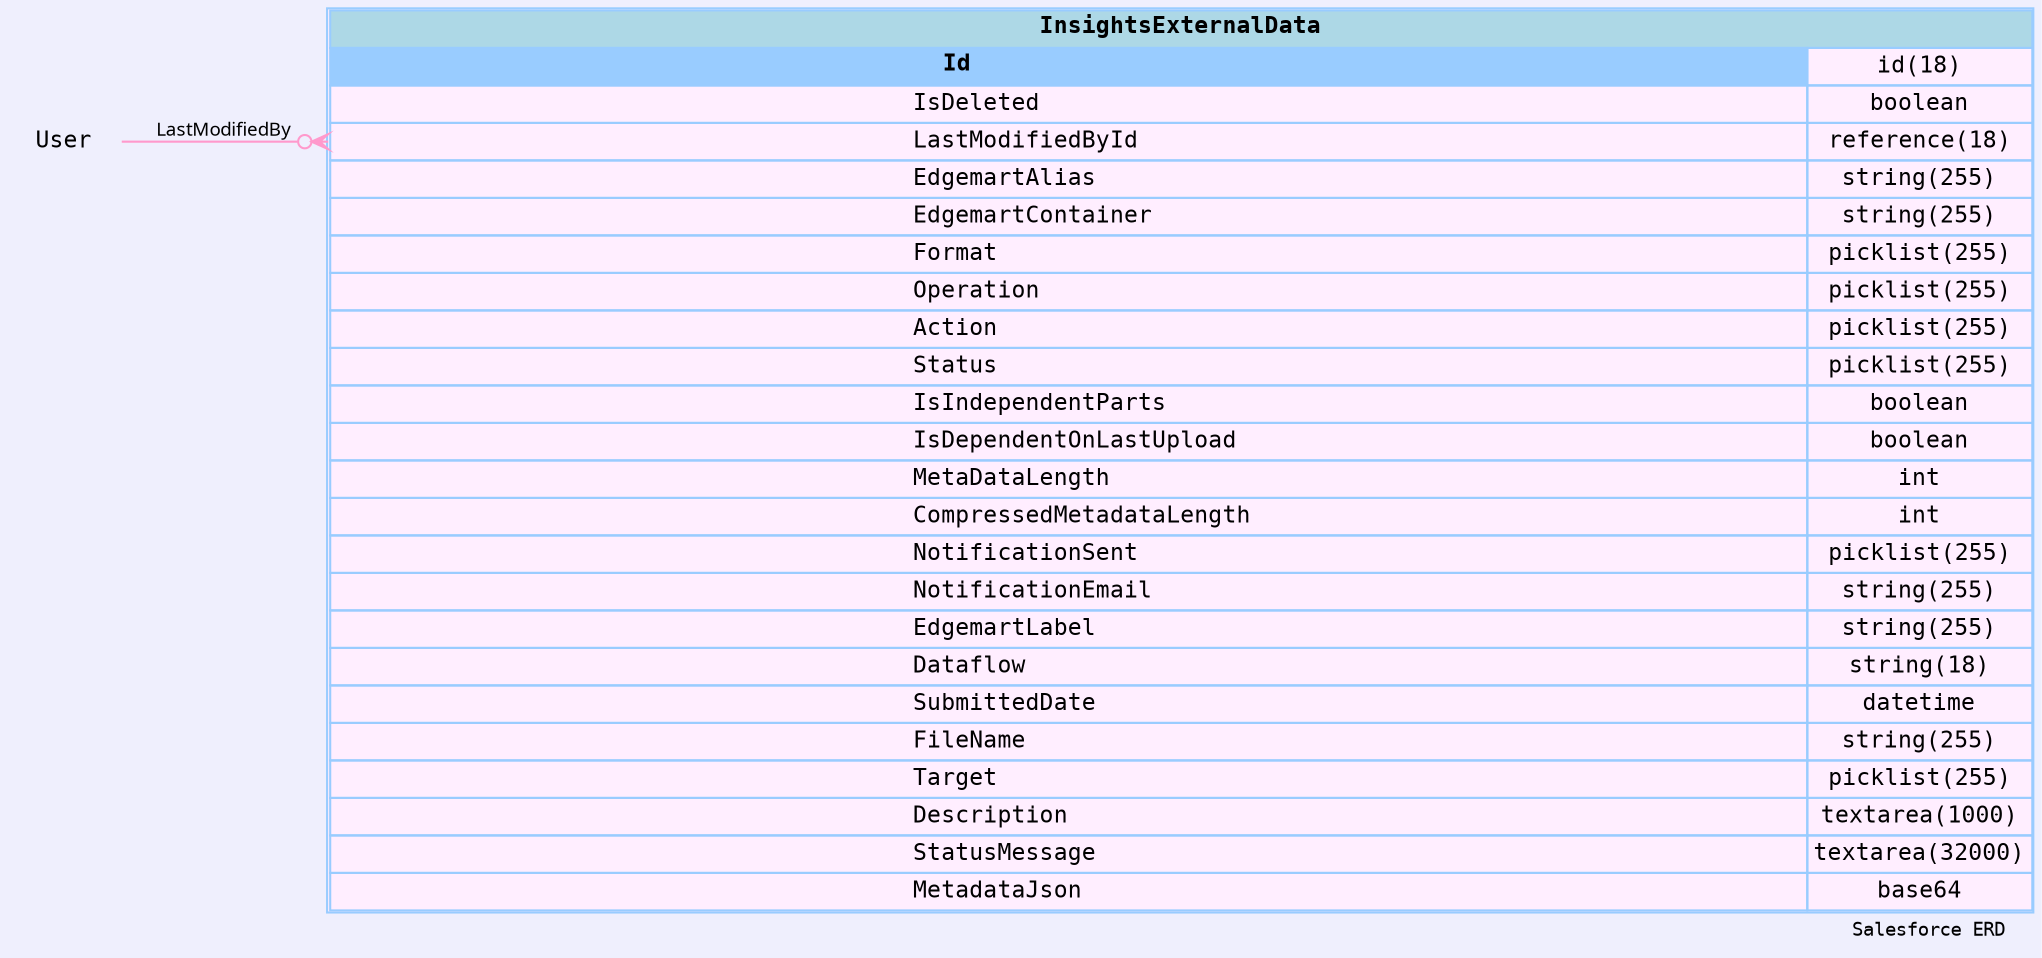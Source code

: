 
        digraph "Salesforce+ ERD" {  
            graph [  
              rankdir="RL"  
              bgcolor="#efeffd"  
              label="Salesforce ERD "  
              labeljust="r"  
              nodesep="0.18"  
              ranksep="0.46"        
              fontname="Courier"  
              fontsize="9"  
            ];  
            node [  
              fontname="Courier"  
              fontsize="11"  
              shape="plaintext"  
              color="#99ccff"  
            ];  
            edge [ arrowsize="0.8"   ];
        
            InsightsExternalData [shape=none, margin=0, label=<
                <table border="1" cellborder="1" cellspacing="0" bgcolor="#ffeeff" >   
                  <tr><td colspan="3" bgcolor="lightblue"><b>InsightsExternalData</b></td></tr>
             <tr>
                                        <td  bgcolor="#99ccff" port="Id" align="left">
                                           <b>Id</b>
                                        </td><td>id(18)</td></tr> <tr>
                                         <td port="IsDeleted" align="left">
                                         IsDeleted
                                       </td><td>boolean</td></tr> <tr>
                                         <td port="LastModifiedById" align="left">
                                         LastModifiedById
                                       </td><td>reference(18)</td></tr> <tr>
                                         <td port="EdgemartAlias" align="left">
                                         EdgemartAlias
                                       </td><td>string(255)</td></tr> <tr>
                                         <td port="EdgemartContainer" align="left">
                                         EdgemartContainer
                                       </td><td>string(255)</td></tr> <tr>
                                         <td port="Format" align="left">
                                         Format
                                       </td><td>picklist(255)</td></tr> <tr>
                                         <td port="Operation" align="left">
                                         Operation
                                       </td><td>picklist(255)</td></tr> <tr>
                                         <td port="Action" align="left">
                                         Action
                                       </td><td>picklist(255)</td></tr> <tr>
                                         <td port="Status" align="left">
                                         Status
                                       </td><td>picklist(255)</td></tr> <tr>
                                         <td port="IsIndependentParts" align="left">
                                         IsIndependentParts
                                       </td><td>boolean</td></tr> <tr>
                                         <td port="IsDependentOnLastUpload" align="left">
                                         IsDependentOnLastUpload
                                       </td><td>boolean</td></tr> <tr>
                                         <td port="MetaDataLength" align="left">
                                         MetaDataLength
                                       </td><td>int</td></tr> <tr>
                                         <td port="CompressedMetadataLength" align="left">
                                         CompressedMetadataLength
                                       </td><td>int</td></tr> <tr>
                                         <td port="NotificationSent" align="left">
                                         NotificationSent
                                       </td><td>picklist(255)</td></tr> <tr>
                                         <td port="NotificationEmail" align="left">
                                         NotificationEmail
                                       </td><td>string(255)</td></tr> <tr>
                                         <td port="EdgemartLabel" align="left">
                                         EdgemartLabel
                                       </td><td>string(255)</td></tr> <tr>
                                         <td port="Dataflow" align="left">
                                         Dataflow
                                       </td><td>string(18)</td></tr> <tr>
                                         <td port="SubmittedDate" align="left">
                                         SubmittedDate
                                       </td><td>datetime</td></tr> <tr>
                                         <td port="FileName" align="left">
                                         FileName
                                       </td><td>string(255)</td></tr> <tr>
                                         <td port="Target" align="left">
                                         Target
                                       </td><td>picklist(255)</td></tr> <tr>
                                         <td port="Description" align="left">
                                         Description
                                       </td><td>textarea(1000)</td></tr> <tr>
                                         <td port="StatusMessage" align="left">
                                         StatusMessage
                                       </td><td>textarea(32000)</td></tr> <tr>
                                         <td port="MetadataJson" align="left">
                                         MetadataJson
                                       </td><td>base64</td></tr>            
                </table>
                >
                  URL="#"
                  tooltip=" InsightsExternalData "
                ];
            
                            "InsightsExternalData" : "LastModifiedById": w -> 
                                  "User" : "Id" 
                                           : e 
                                          [arrowhead=none 
                                           dir=back 
                                           arrowtail=crowodot 
                                           color="#ff99cc"
                                           label="LastModifiedBy"
                                           fontname="Monaco"
                                           fontsize="9"
                                          ];
                      }